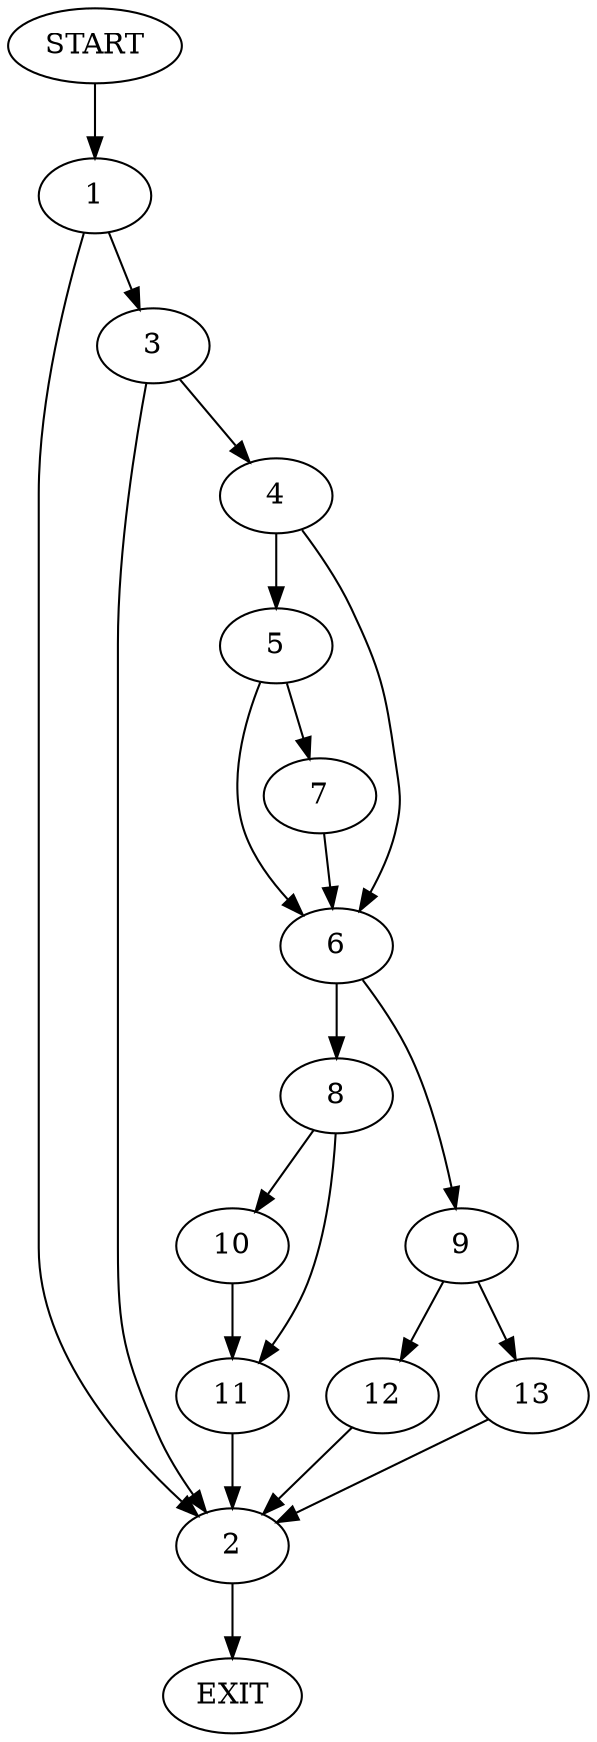 digraph {
0 [label="START"]
14 [label="EXIT"]
0 -> 1
1 -> 2
1 -> 3
2 -> 14
3 -> 4
3 -> 2
4 -> 5
4 -> 6
5 -> 7
5 -> 6
6 -> 8
6 -> 9
7 -> 6
8 -> 10
8 -> 11
9 -> 12
9 -> 13
10 -> 11
11 -> 2
12 -> 2
13 -> 2
}
